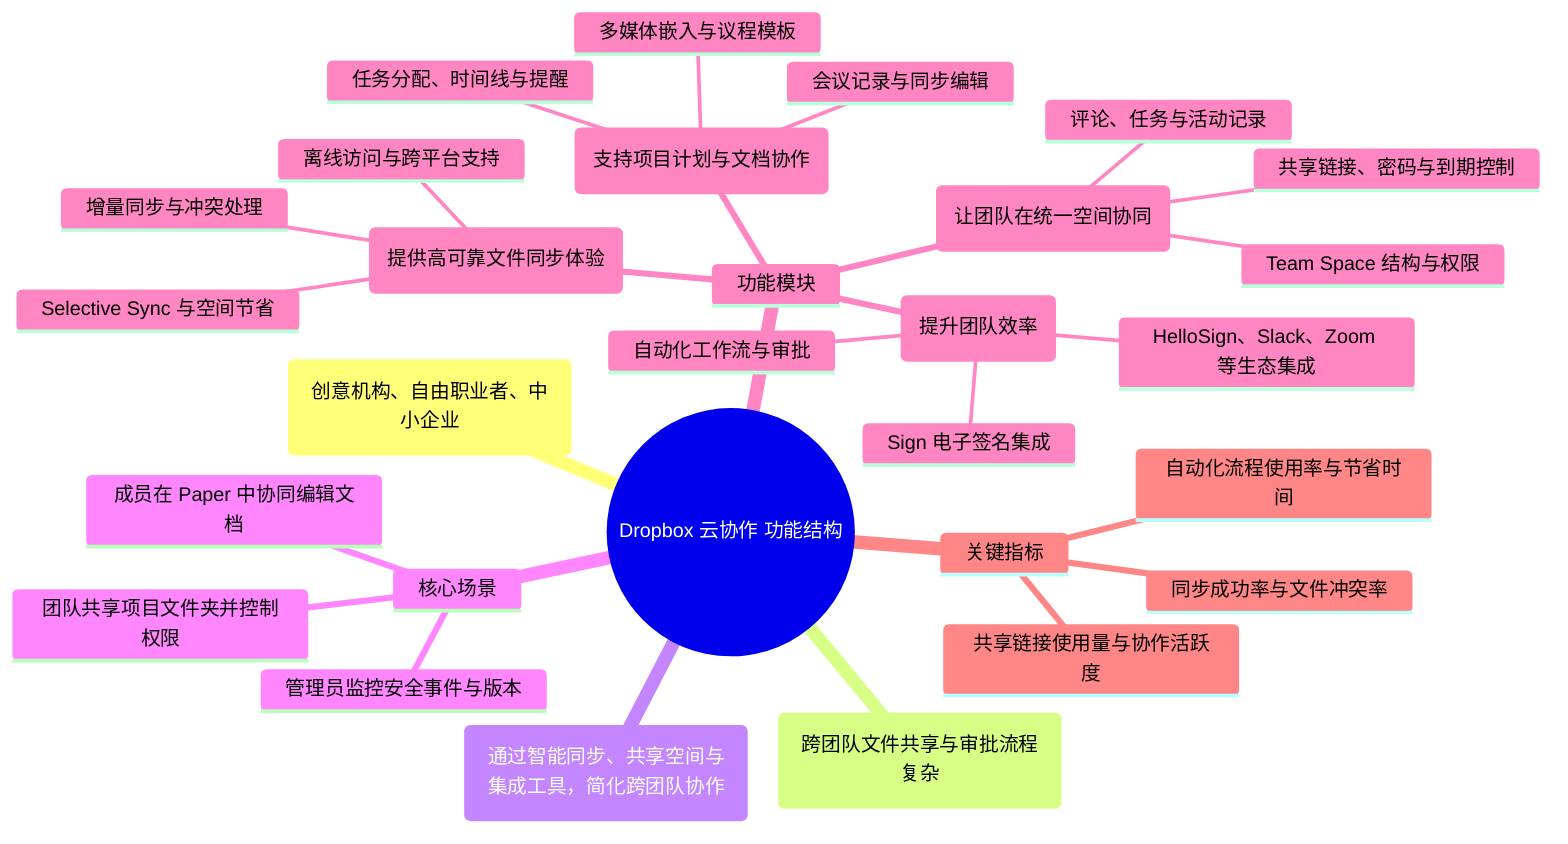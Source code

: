 %% Auto-generated by scripts/generate_assets.py
mindmap
  root((Dropbox 云协作 功能结构))
    目标用户(创意机构、自由职业者、中小企业)
    核心痛点(跨团队文件共享与审批流程复杂)
    价值主张(通过智能同步、共享空间与集成工具，简化跨团队协作)
    核心场景
      团队共享项目文件夹并控制权限
      成员在 Paper 中协同编辑文档
      管理员监控安全事件与版本
    功能模块
      智能同步(提供高可靠文件同步体验)
        Selective Sync 与空间节省
        增量同步与冲突处理
        离线访问与跨平台支持
      共享空间(让团队在统一空间协同)
        Team Space 结构与权限
        共享链接、密码与到期控制
        评论、任务与活动记录
      Paper 协作(支持项目计划与文档协作)
        多媒体嵌入与议程模板
        任务分配、时间线与提醒
        会议记录与同步编辑
      扩展与自动化(提升团队效率)
        Sign 电子签名集成
        HelloSign、Slack、Zoom 等生态集成
        自动化工作流与审批
    关键指标
      同步成功率与文件冲突率
      共享链接使用量与协作活跃度
      自动化流程使用率与节省时间
